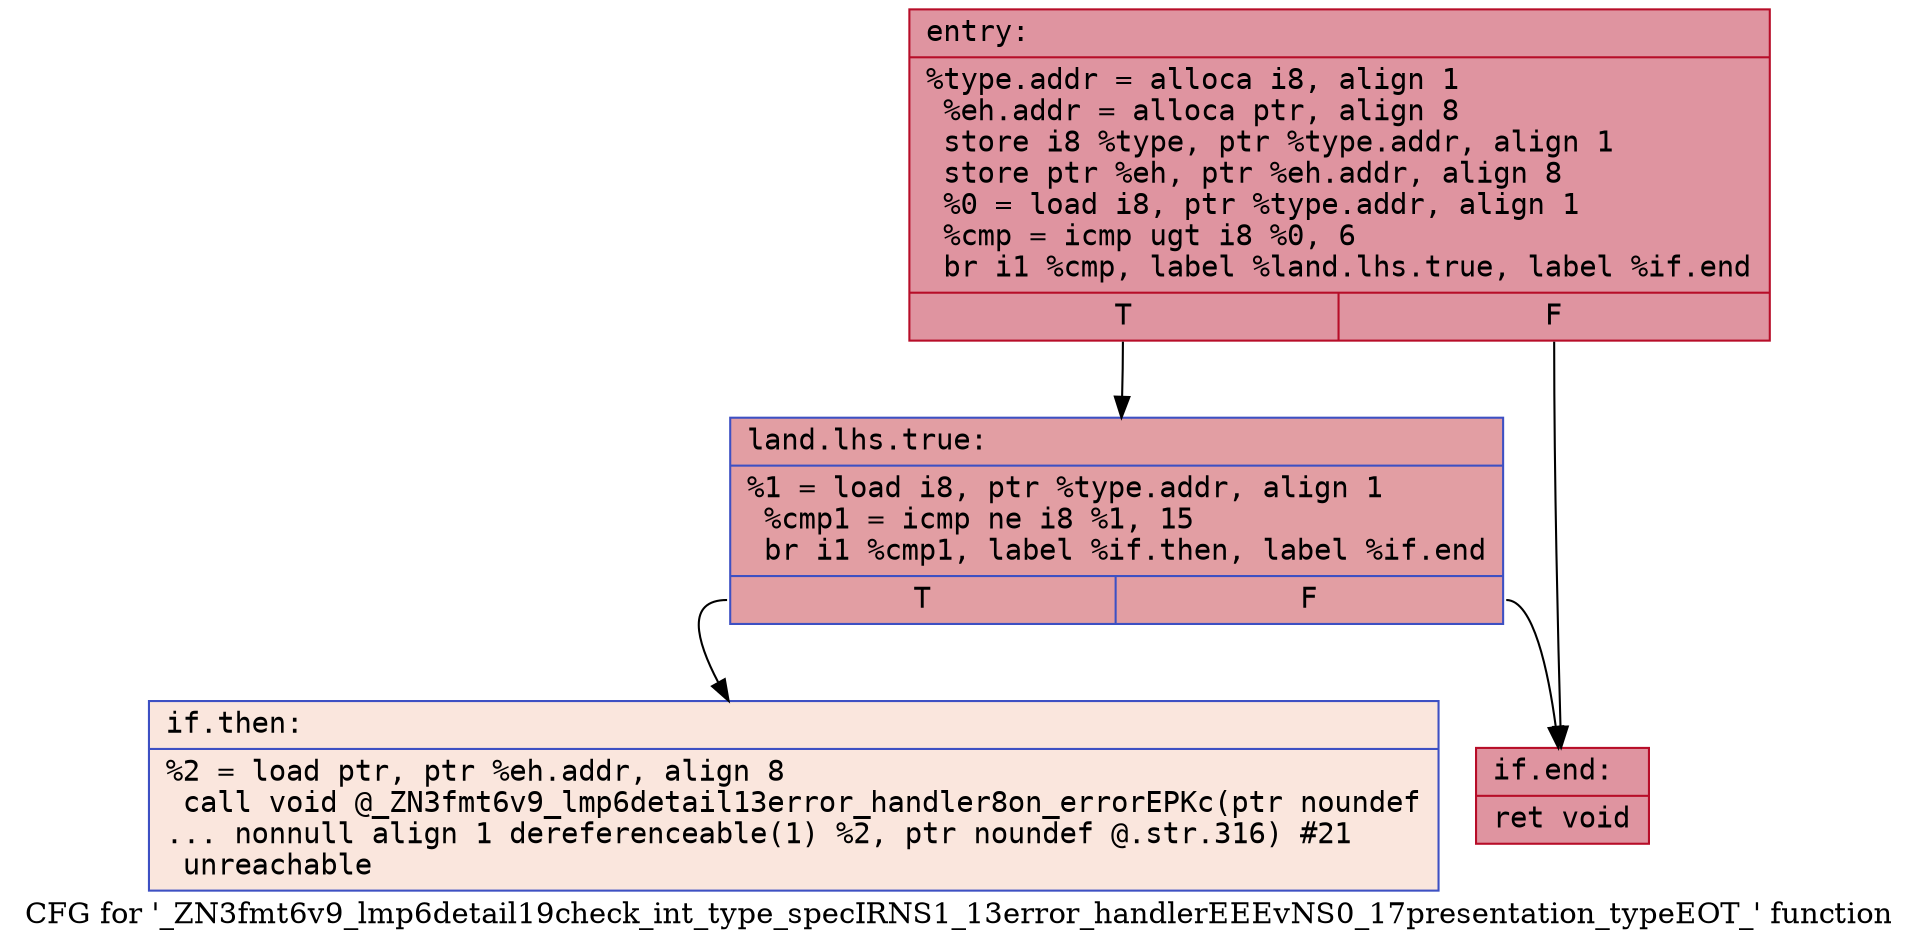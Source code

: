 digraph "CFG for '_ZN3fmt6v9_lmp6detail19check_int_type_specIRNS1_13error_handlerEEEvNS0_17presentation_typeEOT_' function" {
	label="CFG for '_ZN3fmt6v9_lmp6detail19check_int_type_specIRNS1_13error_handlerEEEvNS0_17presentation_typeEOT_' function";

	Node0x556bfea87080 [shape=record,color="#b70d28ff", style=filled, fillcolor="#b70d2870" fontname="Courier",label="{entry:\l|  %type.addr = alloca i8, align 1\l  %eh.addr = alloca ptr, align 8\l  store i8 %type, ptr %type.addr, align 1\l  store ptr %eh, ptr %eh.addr, align 8\l  %0 = load i8, ptr %type.addr, align 1\l  %cmp = icmp ugt i8 %0, 6\l  br i1 %cmp, label %land.lhs.true, label %if.end\l|{<s0>T|<s1>F}}"];
	Node0x556bfea87080:s0 -> Node0x556bfea87420[tooltip="entry -> land.lhs.true\nProbability 50.00%" ];
	Node0x556bfea87080:s1 -> Node0x556bfea874a0[tooltip="entry -> if.end\nProbability 50.00%" ];
	Node0x556bfea87420 [shape=record,color="#3d50c3ff", style=filled, fillcolor="#be242e70" fontname="Courier",label="{land.lhs.true:\l|  %1 = load i8, ptr %type.addr, align 1\l  %cmp1 = icmp ne i8 %1, 15\l  br i1 %cmp1, label %if.then, label %if.end\l|{<s0>T|<s1>F}}"];
	Node0x556bfea87420:s0 -> Node0x556bfea87720[tooltip="land.lhs.true -> if.then\nProbability 0.00%" ];
	Node0x556bfea87420:s1 -> Node0x556bfea874a0[tooltip="land.lhs.true -> if.end\nProbability 100.00%" ];
	Node0x556bfea87720 [shape=record,color="#3d50c3ff", style=filled, fillcolor="#f3c7b170" fontname="Courier",label="{if.then:\l|  %2 = load ptr, ptr %eh.addr, align 8\l  call void @_ZN3fmt6v9_lmp6detail13error_handler8on_errorEPKc(ptr noundef\l... nonnull align 1 dereferenceable(1) %2, ptr noundef @.str.316) #21\l  unreachable\l}"];
	Node0x556bfea874a0 [shape=record,color="#b70d28ff", style=filled, fillcolor="#b70d2870" fontname="Courier",label="{if.end:\l|  ret void\l}"];
}
